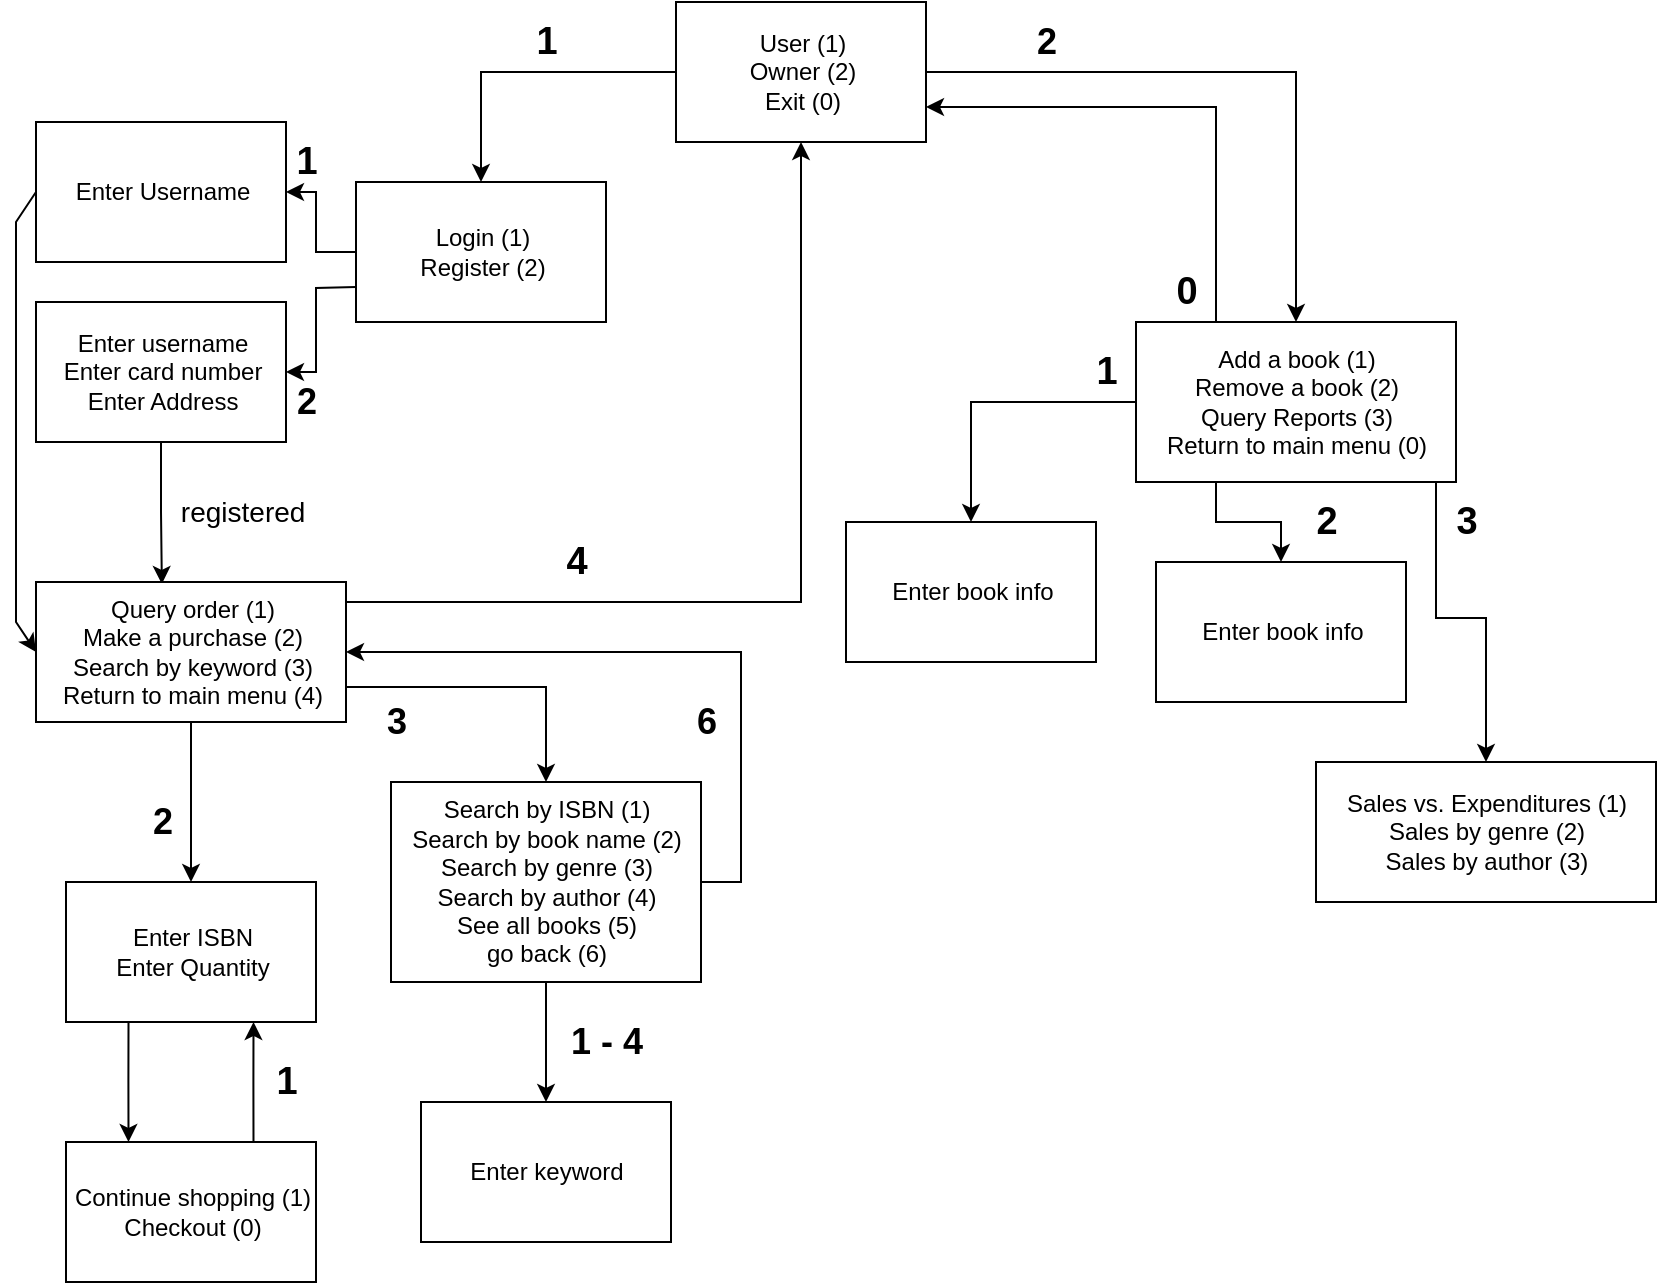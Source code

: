 <mxfile version="20.6.0" type="device"><diagram id="MAAnTbD2hsd14_xDZTOC" name="Page-1"><mxGraphModel dx="1422" dy="794" grid="1" gridSize="10" guides="1" tooltips="1" connect="1" arrows="1" fold="1" page="1" pageScale="1" pageWidth="850" pageHeight="1100" math="0" shadow="0"><root><mxCell id="0"/><mxCell id="1" parent="0"/><mxCell id="7GmeE4RXz8GgBaFTA77W-3" style="edgeStyle=orthogonalEdgeStyle;rounded=0;orthogonalLoop=1;jettySize=auto;html=1;entryX=0.5;entryY=0;entryDx=0;entryDy=0;" edge="1" parent="1" source="7GmeE4RXz8GgBaFTA77W-1" target="7GmeE4RXz8GgBaFTA77W-2"><mxGeometry relative="1" as="geometry"/></mxCell><mxCell id="7GmeE4RXz8GgBaFTA77W-6" style="edgeStyle=orthogonalEdgeStyle;rounded=0;orthogonalLoop=1;jettySize=auto;html=1;entryX=0.5;entryY=0;entryDx=0;entryDy=0;" edge="1" parent="1" source="7GmeE4RXz8GgBaFTA77W-1" target="7GmeE4RXz8GgBaFTA77W-5"><mxGeometry relative="1" as="geometry"/></mxCell><mxCell id="7GmeE4RXz8GgBaFTA77W-1" value="User (1)&lt;br&gt;Owner (2)&lt;br&gt;Exit (0)" style="html=1;" vertex="1" parent="1"><mxGeometry x="340" y="10" width="125" height="70" as="geometry"/></mxCell><mxCell id="7GmeE4RXz8GgBaFTA77W-10" style="edgeStyle=orthogonalEdgeStyle;rounded=0;orthogonalLoop=1;jettySize=auto;html=1;entryX=1;entryY=0.5;entryDx=0;entryDy=0;fontSize=18;exitX=0;exitY=0.5;exitDx=0;exitDy=0;" edge="1" parent="1" source="7GmeE4RXz8GgBaFTA77W-2" target="7GmeE4RXz8GgBaFTA77W-9"><mxGeometry relative="1" as="geometry"/></mxCell><mxCell id="7GmeE4RXz8GgBaFTA77W-2" value="Login (1)&lt;br&gt;Register (2)" style="html=1;" vertex="1" parent="1"><mxGeometry x="180" y="100" width="125" height="70" as="geometry"/></mxCell><mxCell id="7GmeE4RXz8GgBaFTA77W-4" value="&lt;b&gt;&lt;font style=&quot;font-size: 19px;&quot;&gt;1&lt;/font&gt;&lt;/b&gt;" style="text;html=1;align=center;verticalAlign=middle;resizable=0;points=[];autosize=1;strokeColor=none;fillColor=none;" vertex="1" parent="1"><mxGeometry x="260" y="10" width="30" height="40" as="geometry"/></mxCell><mxCell id="7GmeE4RXz8GgBaFTA77W-77" style="edgeStyle=orthogonalEdgeStyle;rounded=0;orthogonalLoop=1;jettySize=auto;html=1;exitX=0;exitY=0.5;exitDx=0;exitDy=0;fontSize=14;entryX=0.5;entryY=0;entryDx=0;entryDy=0;" edge="1" parent="1" source="7GmeE4RXz8GgBaFTA77W-5" target="7GmeE4RXz8GgBaFTA77W-78"><mxGeometry relative="1" as="geometry"><mxPoint x="500" y="320" as="targetPoint"/></mxGeometry></mxCell><mxCell id="7GmeE4RXz8GgBaFTA77W-81" style="edgeStyle=orthogonalEdgeStyle;rounded=0;orthogonalLoop=1;jettySize=auto;html=1;exitX=0.25;exitY=0;exitDx=0;exitDy=0;entryX=1;entryY=0.75;entryDx=0;entryDy=0;fontSize=14;" edge="1" parent="1" source="7GmeE4RXz8GgBaFTA77W-5" target="7GmeE4RXz8GgBaFTA77W-1"><mxGeometry relative="1" as="geometry"/></mxCell><mxCell id="7GmeE4RXz8GgBaFTA77W-84" style="edgeStyle=orthogonalEdgeStyle;rounded=0;orthogonalLoop=1;jettySize=auto;html=1;entryX=0.5;entryY=0;entryDx=0;entryDy=0;fontSize=14;" edge="1" parent="1" source="7GmeE4RXz8GgBaFTA77W-5" target="7GmeE4RXz8GgBaFTA77W-83"><mxGeometry relative="1" as="geometry"><Array as="points"><mxPoint x="720" y="318"/><mxPoint x="745" y="318"/></Array></mxGeometry></mxCell><mxCell id="7GmeE4RXz8GgBaFTA77W-87" style="edgeStyle=orthogonalEdgeStyle;rounded=0;orthogonalLoop=1;jettySize=auto;html=1;exitX=0.25;exitY=1;exitDx=0;exitDy=0;entryX=0.5;entryY=0;entryDx=0;entryDy=0;fontSize=14;" edge="1" parent="1" source="7GmeE4RXz8GgBaFTA77W-5" target="7GmeE4RXz8GgBaFTA77W-86"><mxGeometry relative="1" as="geometry"/></mxCell><mxCell id="7GmeE4RXz8GgBaFTA77W-5" value="Add a book (1)&lt;br&gt;Remove a book (2)&lt;br&gt;Query Reports (3)&lt;br&gt;Return to main menu (0)" style="html=1;" vertex="1" parent="1"><mxGeometry x="570" y="170" width="160" height="80" as="geometry"/></mxCell><mxCell id="7GmeE4RXz8GgBaFTA77W-7" value="&lt;b&gt;&lt;font style=&quot;font-size: 18px;&quot;&gt;2&lt;/font&gt;&lt;/b&gt;" style="text;html=1;align=center;verticalAlign=middle;resizable=0;points=[];autosize=1;strokeColor=none;fillColor=none;" vertex="1" parent="1"><mxGeometry x="510" y="10" width="30" height="40" as="geometry"/></mxCell><mxCell id="7GmeE4RXz8GgBaFTA77W-9" value="Enter Username" style="html=1;" vertex="1" parent="1"><mxGeometry x="20" y="70" width="125" height="70" as="geometry"/></mxCell><mxCell id="7GmeE4RXz8GgBaFTA77W-11" value="&lt;b&gt;&lt;font style=&quot;font-size: 19px;&quot;&gt;1&lt;/font&gt;&lt;/b&gt;" style="text;html=1;align=center;verticalAlign=middle;resizable=0;points=[];autosize=1;strokeColor=none;fillColor=none;" vertex="1" parent="1"><mxGeometry x="140" y="70" width="30" height="40" as="geometry"/></mxCell><mxCell id="7GmeE4RXz8GgBaFTA77W-25" style="edgeStyle=orthogonalEdgeStyle;rounded=0;orthogonalLoop=1;jettySize=auto;html=1;entryX=0.406;entryY=0.014;entryDx=0;entryDy=0;entryPerimeter=0;fontSize=14;" edge="1" parent="1" source="7GmeE4RXz8GgBaFTA77W-12" target="7GmeE4RXz8GgBaFTA77W-15"><mxGeometry relative="1" as="geometry"/></mxCell><mxCell id="7GmeE4RXz8GgBaFTA77W-12" value="Enter username&lt;br&gt;Enter card number&lt;br&gt;Enter Address" style="html=1;" vertex="1" parent="1"><mxGeometry x="20" y="160" width="125" height="70" as="geometry"/></mxCell><mxCell id="7GmeE4RXz8GgBaFTA77W-14" value="&lt;b&gt;&lt;font style=&quot;font-size: 18px;&quot;&gt;2&lt;/font&gt;&lt;/b&gt;" style="text;html=1;align=center;verticalAlign=middle;resizable=0;points=[];autosize=1;strokeColor=none;fillColor=none;" vertex="1" parent="1"><mxGeometry x="140" y="190" width="30" height="40" as="geometry"/></mxCell><mxCell id="7GmeE4RXz8GgBaFTA77W-28" style="edgeStyle=orthogonalEdgeStyle;rounded=0;orthogonalLoop=1;jettySize=auto;html=1;entryX=0.5;entryY=1;entryDx=0;entryDy=0;fontSize=14;" edge="1" parent="1" source="7GmeE4RXz8GgBaFTA77W-15" target="7GmeE4RXz8GgBaFTA77W-1"><mxGeometry relative="1" as="geometry"><Array as="points"><mxPoint x="403" y="310"/></Array></mxGeometry></mxCell><mxCell id="7GmeE4RXz8GgBaFTA77W-50" style="edgeStyle=orthogonalEdgeStyle;rounded=0;orthogonalLoop=1;jettySize=auto;html=1;exitX=1;exitY=0.75;exitDx=0;exitDy=0;entryX=0.5;entryY=0;entryDx=0;entryDy=0;fontSize=14;" edge="1" parent="1" source="7GmeE4RXz8GgBaFTA77W-15" target="7GmeE4RXz8GgBaFTA77W-49"><mxGeometry relative="1" as="geometry"/></mxCell><mxCell id="7GmeE4RXz8GgBaFTA77W-73" style="edgeStyle=orthogonalEdgeStyle;rounded=0;orthogonalLoop=1;jettySize=auto;html=1;exitX=0.5;exitY=1;exitDx=0;exitDy=0;entryX=0.5;entryY=0;entryDx=0;entryDy=0;fontSize=14;" edge="1" parent="1" source="7GmeE4RXz8GgBaFTA77W-15" target="7GmeE4RXz8GgBaFTA77W-34"><mxGeometry relative="1" as="geometry"/></mxCell><mxCell id="7GmeE4RXz8GgBaFTA77W-15" value="Query order (1)&lt;br&gt;Make a purchase (2)&lt;br&gt;Search by keyword (3)&lt;br&gt;Return to main menu (4)" style="html=1;" vertex="1" parent="1"><mxGeometry x="20" y="300" width="155" height="70" as="geometry"/></mxCell><mxCell id="7GmeE4RXz8GgBaFTA77W-23" value="registered&amp;nbsp;" style="text;html=1;align=center;verticalAlign=middle;resizable=0;points=[];autosize=1;strokeColor=none;fillColor=none;fontSize=14;" vertex="1" parent="1"><mxGeometry x="80" y="250" width="90" height="30" as="geometry"/></mxCell><mxCell id="7GmeE4RXz8GgBaFTA77W-24" value="" style="endArrow=classic;html=1;rounded=0;fontSize=14;exitX=0;exitY=0.75;exitDx=0;exitDy=0;entryX=1;entryY=0.5;entryDx=0;entryDy=0;" edge="1" parent="1" source="7GmeE4RXz8GgBaFTA77W-2" target="7GmeE4RXz8GgBaFTA77W-12"><mxGeometry width="50" height="50" relative="1" as="geometry"><mxPoint x="400" y="400" as="sourcePoint"/><mxPoint x="160" y="190" as="targetPoint"/><Array as="points"><mxPoint x="160" y="153"/><mxPoint x="160" y="195"/></Array></mxGeometry></mxCell><mxCell id="7GmeE4RXz8GgBaFTA77W-27" value="" style="endArrow=classic;html=1;rounded=0;fontSize=14;exitX=0;exitY=0.5;exitDx=0;exitDy=0;entryX=0;entryY=0.5;entryDx=0;entryDy=0;" edge="1" parent="1" source="7GmeE4RXz8GgBaFTA77W-9" target="7GmeE4RXz8GgBaFTA77W-15"><mxGeometry width="50" height="50" relative="1" as="geometry"><mxPoint x="400" y="400" as="sourcePoint"/><mxPoint x="450" y="350" as="targetPoint"/><Array as="points"><mxPoint x="10" y="120"/><mxPoint x="10" y="320"/></Array></mxGeometry></mxCell><mxCell id="7GmeE4RXz8GgBaFTA77W-30" value="&lt;b&gt;&lt;font style=&quot;font-size: 19px;&quot;&gt;4&lt;/font&gt;&lt;/b&gt;" style="text;html=1;align=center;verticalAlign=middle;resizable=0;points=[];autosize=1;strokeColor=none;fillColor=none;" vertex="1" parent="1"><mxGeometry x="275" y="270" width="30" height="40" as="geometry"/></mxCell><mxCell id="7GmeE4RXz8GgBaFTA77W-38" style="edgeStyle=orthogonalEdgeStyle;rounded=0;orthogonalLoop=1;jettySize=auto;html=1;exitX=0.25;exitY=1;exitDx=0;exitDy=0;entryX=0.25;entryY=0;entryDx=0;entryDy=0;fontSize=14;" edge="1" parent="1" source="7GmeE4RXz8GgBaFTA77W-34" target="7GmeE4RXz8GgBaFTA77W-37"><mxGeometry relative="1" as="geometry"/></mxCell><mxCell id="7GmeE4RXz8GgBaFTA77W-34" value="Enter ISBN&lt;br&gt;Enter Quantity" style="html=1;" vertex="1" parent="1"><mxGeometry x="35" y="450" width="125" height="70" as="geometry"/></mxCell><mxCell id="7GmeE4RXz8GgBaFTA77W-36" value="&lt;b&gt;&lt;font style=&quot;font-size: 18px;&quot;&gt;2&lt;/font&gt;&lt;/b&gt;" style="text;html=1;align=center;verticalAlign=middle;resizable=0;points=[];autosize=1;strokeColor=none;fillColor=none;" vertex="1" parent="1"><mxGeometry x="67.5" y="400" width="30" height="40" as="geometry"/></mxCell><mxCell id="7GmeE4RXz8GgBaFTA77W-39" style="edgeStyle=orthogonalEdgeStyle;rounded=0;orthogonalLoop=1;jettySize=auto;html=1;exitX=0.75;exitY=0;exitDx=0;exitDy=0;entryX=0.75;entryY=1;entryDx=0;entryDy=0;fontSize=14;" edge="1" parent="1" source="7GmeE4RXz8GgBaFTA77W-37" target="7GmeE4RXz8GgBaFTA77W-34"><mxGeometry relative="1" as="geometry"/></mxCell><mxCell id="7GmeE4RXz8GgBaFTA77W-37" value="Continue shopping (1)&lt;br&gt;Checkout (0)" style="html=1;" vertex="1" parent="1"><mxGeometry x="35" y="580" width="125" height="70" as="geometry"/></mxCell><mxCell id="7GmeE4RXz8GgBaFTA77W-47" value="&lt;b&gt;&lt;font style=&quot;font-size: 19px;&quot;&gt;1&lt;/font&gt;&lt;/b&gt;" style="text;html=1;align=center;verticalAlign=middle;resizable=0;points=[];autosize=1;strokeColor=none;fillColor=none;" vertex="1" parent="1"><mxGeometry x="130" y="530" width="30" height="40" as="geometry"/></mxCell><mxCell id="7GmeE4RXz8GgBaFTA77W-67" style="edgeStyle=orthogonalEdgeStyle;rounded=0;orthogonalLoop=1;jettySize=auto;html=1;exitX=1;exitY=0.5;exitDx=0;exitDy=0;entryX=1;entryY=0.5;entryDx=0;entryDy=0;fontSize=14;" edge="1" parent="1" source="7GmeE4RXz8GgBaFTA77W-49" target="7GmeE4RXz8GgBaFTA77W-15"><mxGeometry relative="1" as="geometry"/></mxCell><mxCell id="7GmeE4RXz8GgBaFTA77W-75" style="edgeStyle=orthogonalEdgeStyle;rounded=0;orthogonalLoop=1;jettySize=auto;html=1;exitX=0.5;exitY=1;exitDx=0;exitDy=0;entryX=0.5;entryY=0;entryDx=0;entryDy=0;fontSize=14;" edge="1" parent="1" source="7GmeE4RXz8GgBaFTA77W-49" target="7GmeE4RXz8GgBaFTA77W-51"><mxGeometry relative="1" as="geometry"/></mxCell><mxCell id="7GmeE4RXz8GgBaFTA77W-49" value="Search by ISBN (1)&lt;br&gt;Search by book name (2)&lt;br&gt;Search by genre (3)&lt;br&gt;Search by author (4)&lt;br&gt;See all books (5)&lt;br&gt;go back (6)" style="html=1;" vertex="1" parent="1"><mxGeometry x="197.5" y="400" width="155" height="100" as="geometry"/></mxCell><mxCell id="7GmeE4RXz8GgBaFTA77W-51" value="Enter keyword" style="html=1;" vertex="1" parent="1"><mxGeometry x="212.5" y="560" width="125" height="70" as="geometry"/></mxCell><mxCell id="7GmeE4RXz8GgBaFTA77W-69" value="&lt;b&gt;&lt;font style=&quot;font-size: 18px;&quot;&gt;6&lt;/font&gt;&lt;/b&gt;" style="text;html=1;align=center;verticalAlign=middle;resizable=0;points=[];autosize=1;strokeColor=none;fillColor=none;" vertex="1" parent="1"><mxGeometry x="340" y="350" width="30" height="40" as="geometry"/></mxCell><mxCell id="7GmeE4RXz8GgBaFTA77W-70" value="&lt;b&gt;&lt;font style=&quot;font-size: 18px;&quot;&gt;3&lt;/font&gt;&lt;/b&gt;" style="text;html=1;align=center;verticalAlign=middle;resizable=0;points=[];autosize=1;strokeColor=none;fillColor=none;" vertex="1" parent="1"><mxGeometry x="185" y="350" width="30" height="40" as="geometry"/></mxCell><mxCell id="7GmeE4RXz8GgBaFTA77W-76" value="&lt;b&gt;&lt;font style=&quot;font-size: 18px;&quot;&gt;1 - 4&lt;/font&gt;&lt;/b&gt;" style="text;html=1;align=center;verticalAlign=middle;resizable=0;points=[];autosize=1;strokeColor=none;fillColor=none;" vertex="1" parent="1"><mxGeometry x="275" y="510" width="60" height="40" as="geometry"/></mxCell><mxCell id="7GmeE4RXz8GgBaFTA77W-78" value="Enter book info" style="html=1;" vertex="1" parent="1"><mxGeometry x="425" y="270" width="125" height="70" as="geometry"/></mxCell><mxCell id="7GmeE4RXz8GgBaFTA77W-79" value="&lt;b&gt;&lt;font style=&quot;font-size: 19px;&quot;&gt;1&lt;/font&gt;&lt;/b&gt;" style="text;html=1;align=center;verticalAlign=middle;resizable=0;points=[];autosize=1;strokeColor=none;fillColor=none;" vertex="1" parent="1"><mxGeometry x="540" y="175" width="30" height="40" as="geometry"/></mxCell><mxCell id="7GmeE4RXz8GgBaFTA77W-82" value="&lt;b&gt;&lt;font style=&quot;font-size: 19px;&quot;&gt;0&lt;/font&gt;&lt;/b&gt;" style="text;html=1;align=center;verticalAlign=middle;resizable=0;points=[];autosize=1;strokeColor=none;fillColor=none;" vertex="1" parent="1"><mxGeometry x="580" y="135" width="30" height="40" as="geometry"/></mxCell><mxCell id="7GmeE4RXz8GgBaFTA77W-83" value="Sales vs. Expenditures (1)&lt;br&gt;Sales by genre (2)&lt;br&gt;Sales by author (3)" style="html=1;" vertex="1" parent="1"><mxGeometry x="660" y="390" width="170" height="70" as="geometry"/></mxCell><mxCell id="7GmeE4RXz8GgBaFTA77W-85" value="&lt;span style=&quot;font-size: 19px;&quot;&gt;&lt;b&gt;3&lt;/b&gt;&lt;/span&gt;" style="text;html=1;align=center;verticalAlign=middle;resizable=0;points=[];autosize=1;strokeColor=none;fillColor=none;" vertex="1" parent="1"><mxGeometry x="720" y="250" width="30" height="40" as="geometry"/></mxCell><mxCell id="7GmeE4RXz8GgBaFTA77W-86" value="Enter book info" style="html=1;" vertex="1" parent="1"><mxGeometry x="580" y="290" width="125" height="70" as="geometry"/></mxCell><mxCell id="7GmeE4RXz8GgBaFTA77W-88" value="&lt;b&gt;&lt;font style=&quot;font-size: 19px;&quot;&gt;2&lt;/font&gt;&lt;/b&gt;" style="text;html=1;align=center;verticalAlign=middle;resizable=0;points=[];autosize=1;strokeColor=none;fillColor=none;" vertex="1" parent="1"><mxGeometry x="650" y="250" width="30" height="40" as="geometry"/></mxCell></root></mxGraphModel></diagram></mxfile>